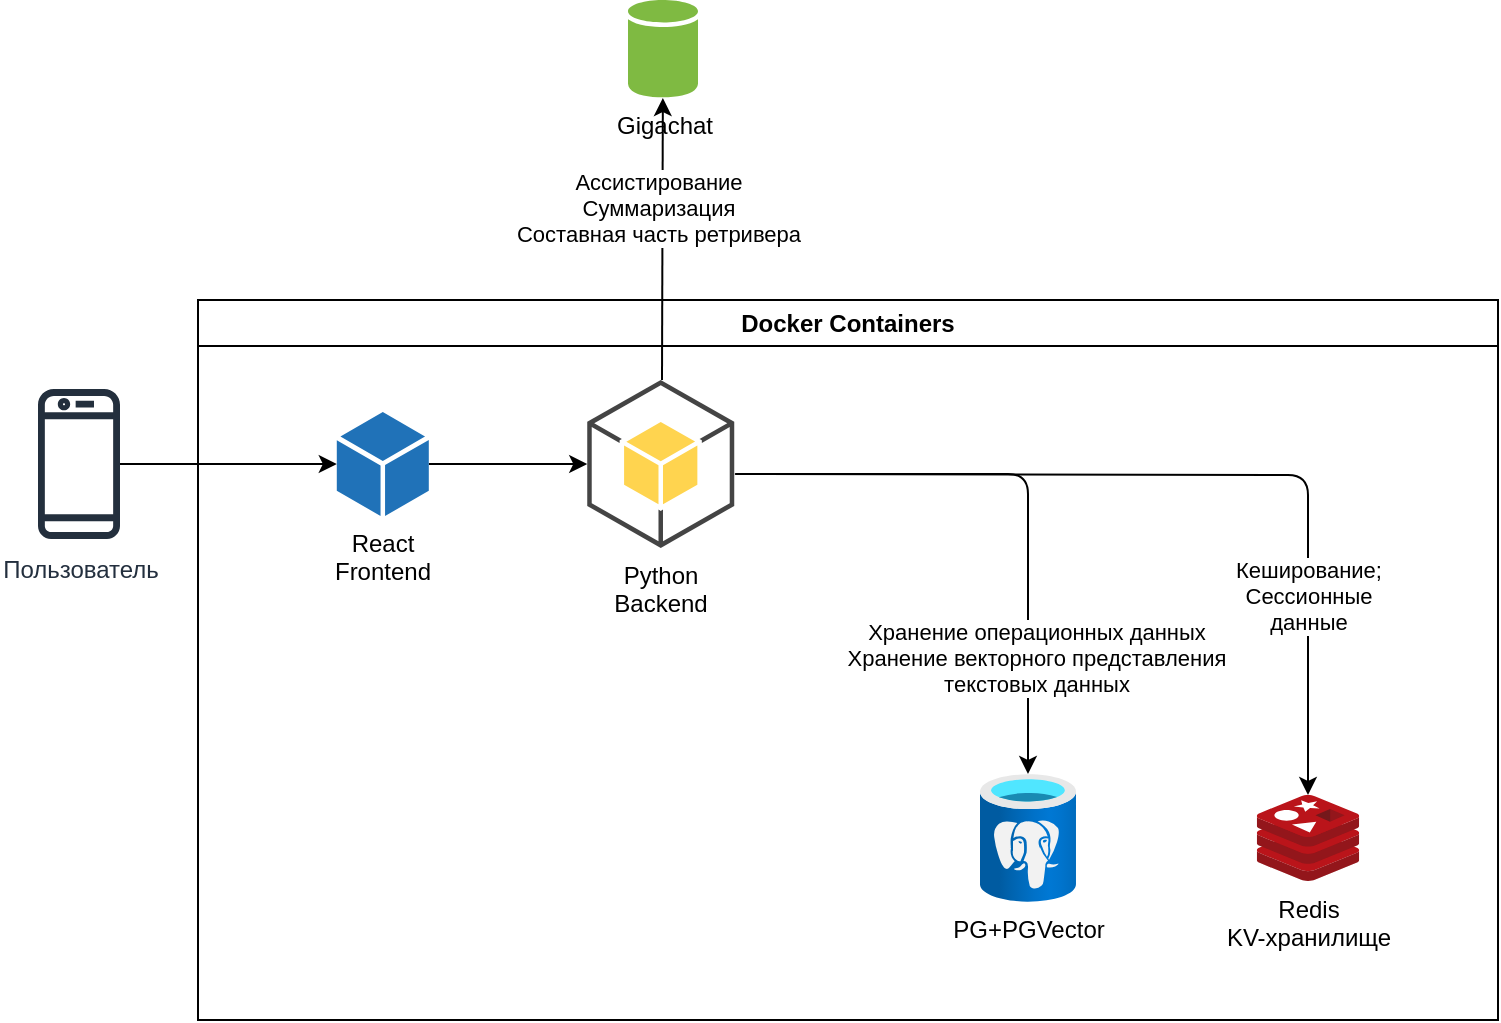 <mxfile scale="1" border="10">
    <diagram id="KqGvIRFhO_OHiRRsd4W4" name="Page-1">
        <mxGraphModel dx="828" dy="527" grid="1" gridSize="10" guides="1" tooltips="1" connect="1" arrows="1" fold="1" page="1" pageScale="1" pageWidth="827" pageHeight="1169" background="#ffffff" math="0" shadow="0">
            <root>
                <mxCell id="0"/>
                <mxCell id="1" parent="0"/>
                <mxCell id="11" style="edgeStyle=elbowEdgeStyle;html=1;" parent="1" source="7" target="49" edge="1">
                    <mxGeometry relative="1" as="geometry">
                        <mxPoint x="390" y="594.995" as="targetPoint"/>
                    </mxGeometry>
                </mxCell>
                <mxCell id="7" value="Пользователь" style="sketch=0;outlineConnect=0;fontColor=#232F3E;gradientColor=none;fillColor=#232F3D;strokeColor=none;dashed=0;verticalLabelPosition=bottom;verticalAlign=top;align=center;html=1;fontSize=12;fontStyle=0;aspect=fixed;pointerEvents=1;shape=mxgraph.aws4.mobile_client;" parent="1" vertex="1">
                    <mxGeometry x="280" y="503" width="41" height="78" as="geometry"/>
                </mxCell>
                <mxCell id="8" value="Docker Containers" style="swimlane;whiteSpace=wrap;html=1;" parent="1" vertex="1">
                    <mxGeometry x="360" y="460" width="650" height="360" as="geometry"/>
                </mxCell>
                <mxCell id="3" value="Redis&lt;br&gt;KV-хранилище" style="sketch=0;aspect=fixed;html=1;points=[];align=center;image;fontSize=12;image=img/lib/mscae/Cache_Redis_Product.svg;" parent="8" vertex="1">
                    <mxGeometry x="529.4" y="247.5" width="51.19" height="43" as="geometry"/>
                </mxCell>
                <mxCell id="34" style="edgeStyle=orthogonalEdgeStyle;html=1;" parent="8" target="3" edge="1">
                    <mxGeometry relative="1" as="geometry">
                        <mxPoint x="269.4" y="87" as="sourcePoint"/>
                    </mxGeometry>
                </mxCell>
                <mxCell id="35" value="Кеширование;&lt;br&gt;Сессионные&lt;br&gt;данные" style="edgeLabel;html=1;align=center;verticalAlign=middle;resizable=0;points=[];" parent="34" vertex="1" connectable="0">
                    <mxGeometry x="-0.299" y="3" relative="1" as="geometry">
                        <mxPoint x="129" y="63" as="offset"/>
                    </mxGeometry>
                </mxCell>
                <mxCell id="36" style="edgeStyle=orthogonalEdgeStyle;html=1;" parent="8" target="43" edge="1">
                    <mxGeometry relative="1" as="geometry">
                        <mxPoint x="269.4" y="87" as="sourcePoint"/>
                        <mxPoint x="228.5" y="227" as="targetPoint"/>
                        <Array as="points">
                            <mxPoint x="268.4" y="87"/>
                            <mxPoint x="415.4" y="87"/>
                        </Array>
                    </mxGeometry>
                </mxCell>
                <mxCell id="37" value="Хранение операционных данных&lt;br&gt;Хранение векторного представления&lt;br&gt;текстовых данных" style="edgeLabel;html=1;align=center;verticalAlign=middle;resizable=0;points=[];" parent="36" vertex="1" connectable="0">
                    <mxGeometry x="0.125" y="2" relative="1" as="geometry">
                        <mxPoint x="2" y="72" as="offset"/>
                    </mxGeometry>
                </mxCell>
                <mxCell id="40" style="edgeStyle=orthogonalEdgeStyle;html=1;" parent="8" source="49" target="44" edge="1">
                    <mxGeometry relative="1" as="geometry">
                        <mxPoint x="109.4" y="81.995" as="sourcePoint"/>
                        <mxPoint x="199.4" y="81.995" as="targetPoint"/>
                    </mxGeometry>
                </mxCell>
                <mxCell id="43" value="PG+PGVector" style="aspect=fixed;html=1;points=[];align=center;image;fontSize=12;image=img/lib/azure2/databases/Azure_Database_PostgreSQL_Server.svg;" parent="8" vertex="1">
                    <mxGeometry x="390.99" y="237" width="48" height="64" as="geometry"/>
                </mxCell>
                <mxCell id="44" value="Python &lt;br&gt;Backend" style="outlineConnect=0;dashed=0;verticalLabelPosition=bottom;verticalAlign=top;align=center;html=1;shape=mxgraph.aws3.android;fillColor=#FFD44F;gradientColor=none;" parent="8" vertex="1">
                    <mxGeometry x="194.62" y="40" width="73.5" height="84" as="geometry"/>
                </mxCell>
                <mxCell id="49" value="React&lt;br&gt;Frontend" style="sketch=0;pointerEvents=1;shadow=0;dashed=0;html=1;strokeColor=none;labelPosition=center;verticalLabelPosition=bottom;verticalAlign=top;outlineConnect=0;align=center;shape=mxgraph.office.concepts.node_generic;fillColor=#2072B8;" parent="8" vertex="1">
                    <mxGeometry x="69.4" y="56" width="46" height="52" as="geometry"/>
                </mxCell>
                <mxCell id="33" style="edgeStyle=none;html=1;" parent="1" target="48" edge="1">
                    <mxGeometry relative="1" as="geometry">
                        <mxPoint x="592" y="500" as="sourcePoint"/>
                        <mxPoint x="591.975" y="340" as="targetPoint"/>
                    </mxGeometry>
                </mxCell>
                <mxCell id="38" value="Ассистирование&lt;br&gt;Суммаризация&lt;br&gt;Составная часть ретривера" style="edgeLabel;html=1;align=center;verticalAlign=middle;resizable=0;points=[];" parent="33" vertex="1" connectable="0">
                    <mxGeometry x="0.406" y="-3" relative="1" as="geometry">
                        <mxPoint x="-6" y="13" as="offset"/>
                    </mxGeometry>
                </mxCell>
                <mxCell id="48" value="Gigachat" style="sketch=0;shadow=0;dashed=0;html=1;strokeColor=none;labelPosition=center;verticalLabelPosition=bottom;verticalAlign=top;outlineConnect=0;align=center;shape=mxgraph.office.databases.database;fillColor=#7FBA42;" parent="1" vertex="1">
                    <mxGeometry x="575" y="310" width="35" height="49" as="geometry"/>
                </mxCell>
            </root>
        </mxGraphModel>
    </diagram>
</mxfile>
